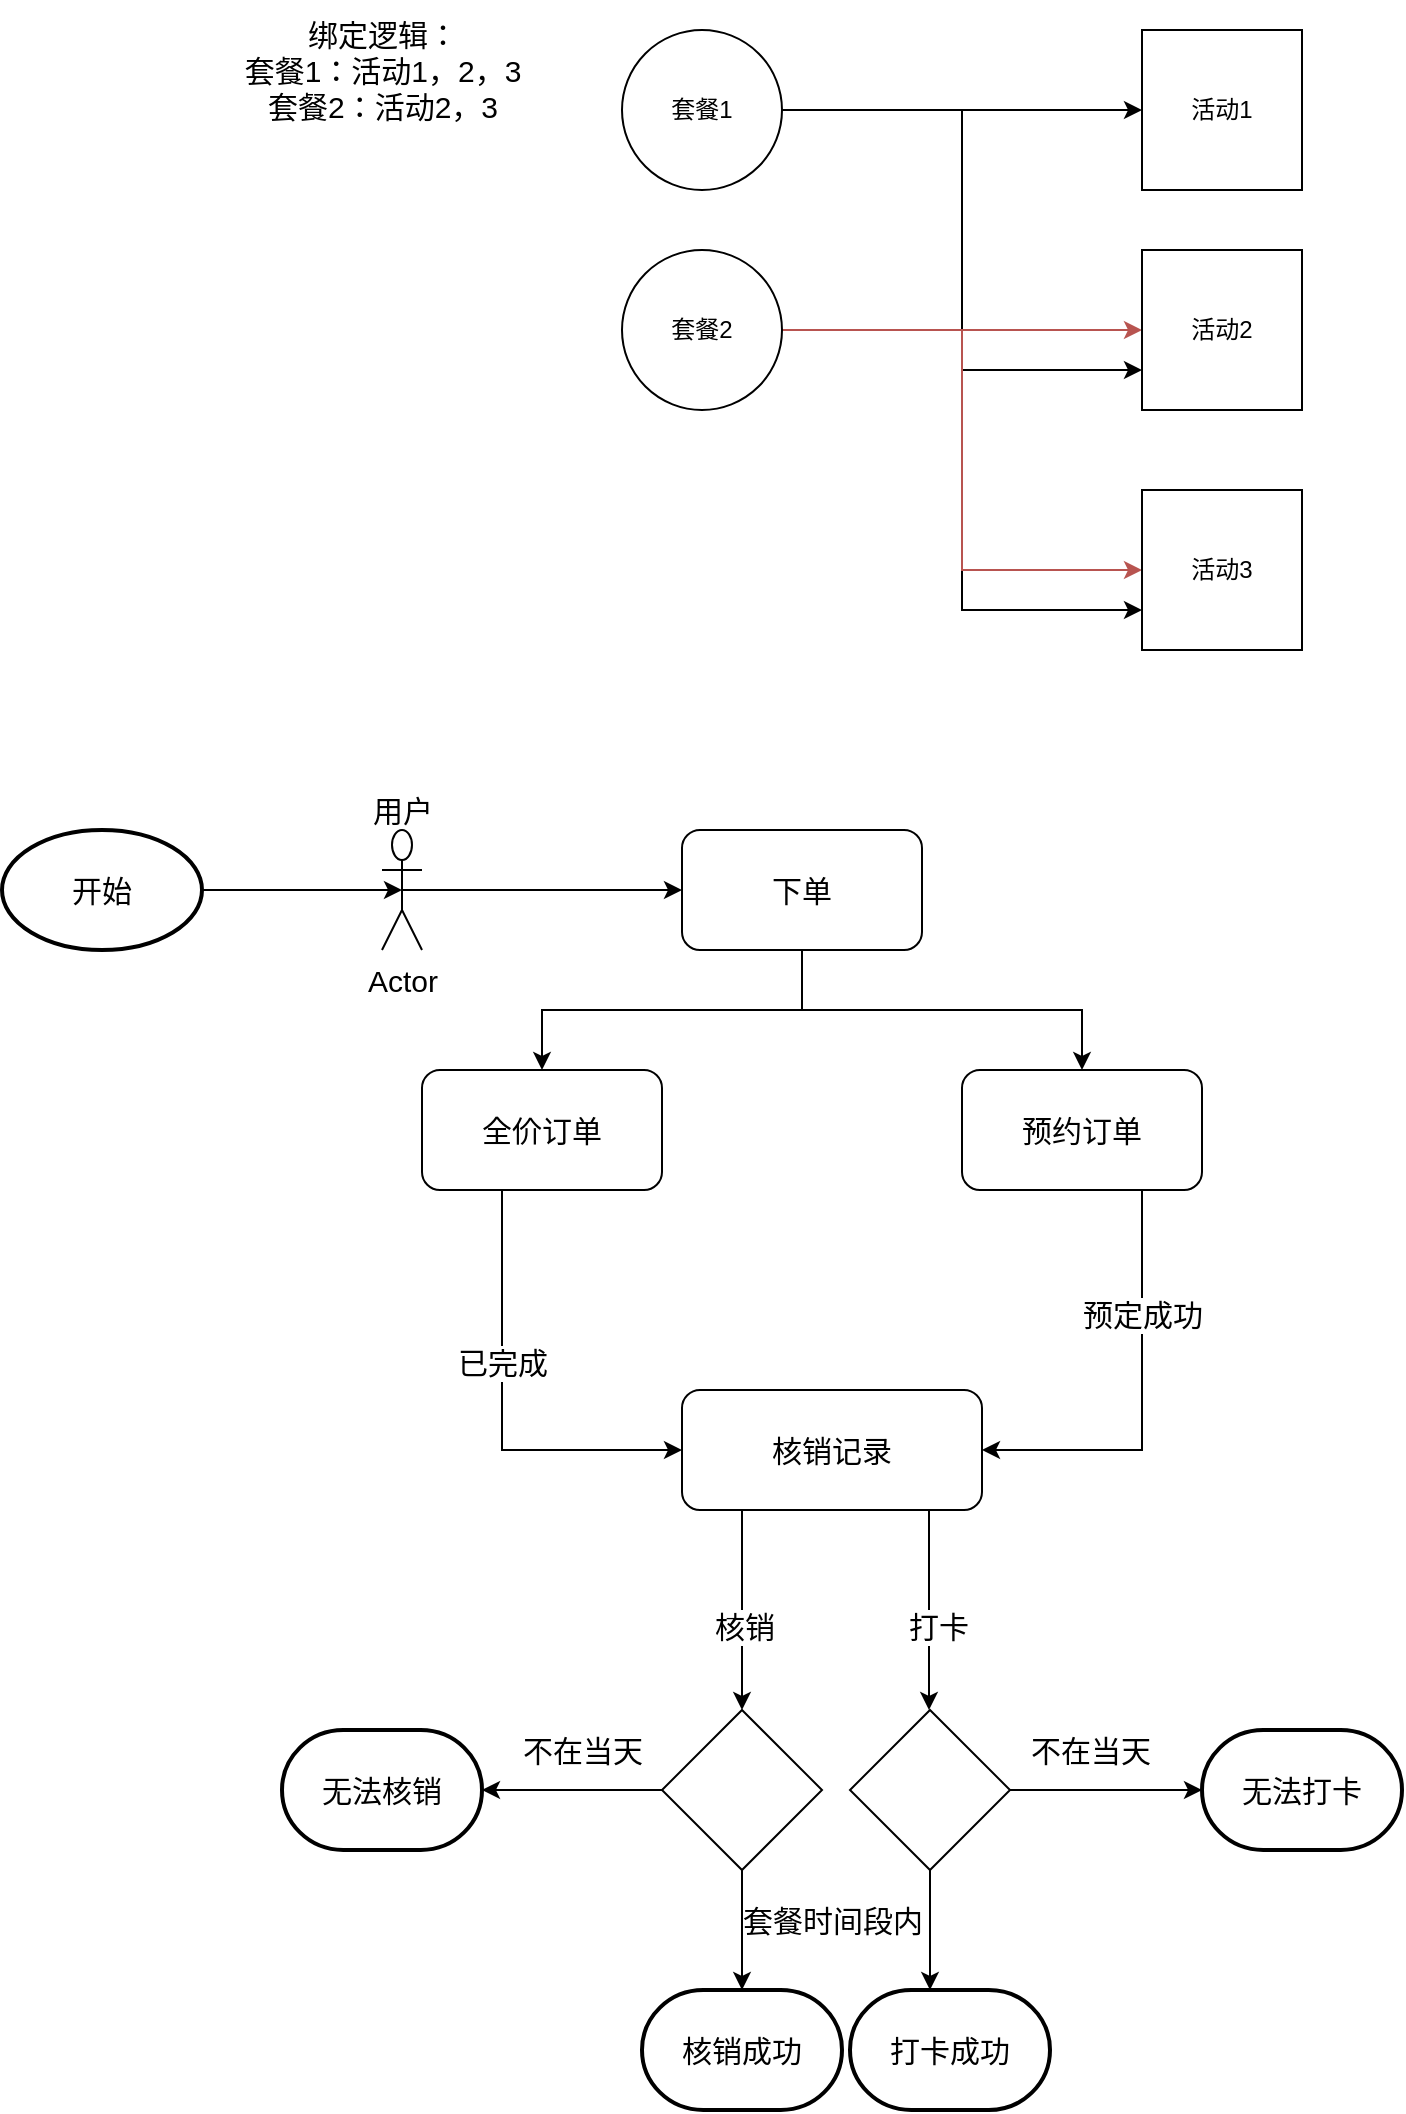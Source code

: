 <mxfile version="20.2.3" type="github">
  <diagram id="BzpOI8MvnMq6wD3kZA_l" name="第 1 页">
    <mxGraphModel dx="2036" dy="685" grid="1" gridSize="10" guides="1" tooltips="1" connect="1" arrows="1" fold="1" page="1" pageScale="1" pageWidth="827" pageHeight="1169" math="0" shadow="0">
      <root>
        <mxCell id="0" />
        <mxCell id="1" parent="0" />
        <mxCell id="pkmIxWvEJpx0Uxizd0hY-11" style="edgeStyle=orthogonalEdgeStyle;rounded=0;orthogonalLoop=1;jettySize=auto;html=1;exitX=1;exitY=0.5;exitDx=0;exitDy=0;entryX=0;entryY=0.5;entryDx=0;entryDy=0;" parent="1" source="pkmIxWvEJpx0Uxizd0hY-1" target="pkmIxWvEJpx0Uxizd0hY-2" edge="1">
          <mxGeometry relative="1" as="geometry" />
        </mxCell>
        <mxCell id="pkmIxWvEJpx0Uxizd0hY-12" style="edgeStyle=orthogonalEdgeStyle;rounded=0;orthogonalLoop=1;jettySize=auto;html=1;exitX=1;exitY=0.5;exitDx=0;exitDy=0;entryX=0;entryY=0.75;entryDx=0;entryDy=0;" parent="1" source="pkmIxWvEJpx0Uxizd0hY-1" target="pkmIxWvEJpx0Uxizd0hY-6" edge="1">
          <mxGeometry relative="1" as="geometry" />
        </mxCell>
        <mxCell id="pkmIxWvEJpx0Uxizd0hY-13" style="edgeStyle=orthogonalEdgeStyle;rounded=0;orthogonalLoop=1;jettySize=auto;html=1;exitX=1;exitY=0.5;exitDx=0;exitDy=0;entryX=0;entryY=0.75;entryDx=0;entryDy=0;" parent="1" source="pkmIxWvEJpx0Uxizd0hY-1" target="pkmIxWvEJpx0Uxizd0hY-7" edge="1">
          <mxGeometry relative="1" as="geometry" />
        </mxCell>
        <mxCell id="pkmIxWvEJpx0Uxizd0hY-1" value="套餐1" style="ellipse;whiteSpace=wrap;html=1;aspect=fixed;" parent="1" vertex="1">
          <mxGeometry x="220" y="160" width="80" height="80" as="geometry" />
        </mxCell>
        <mxCell id="pkmIxWvEJpx0Uxizd0hY-2" value="活动1" style="whiteSpace=wrap;html=1;aspect=fixed;" parent="1" vertex="1">
          <mxGeometry x="480" y="160" width="80" height="80" as="geometry" />
        </mxCell>
        <mxCell id="pkmIxWvEJpx0Uxizd0hY-14" style="edgeStyle=orthogonalEdgeStyle;rounded=0;orthogonalLoop=1;jettySize=auto;html=1;fillColor=#f8cecc;strokeColor=#b85450;entryX=0;entryY=0.5;entryDx=0;entryDy=0;" parent="1" source="pkmIxWvEJpx0Uxizd0hY-4" target="pkmIxWvEJpx0Uxizd0hY-6" edge="1">
          <mxGeometry relative="1" as="geometry">
            <mxPoint x="470" y="330" as="targetPoint" />
          </mxGeometry>
        </mxCell>
        <mxCell id="pkmIxWvEJpx0Uxizd0hY-15" style="edgeStyle=orthogonalEdgeStyle;rounded=0;orthogonalLoop=1;jettySize=auto;html=1;exitX=1;exitY=0.5;exitDx=0;exitDy=0;entryX=0;entryY=0.5;entryDx=0;entryDy=0;fillColor=#f8cecc;strokeColor=#b85450;" parent="1" source="pkmIxWvEJpx0Uxizd0hY-4" target="pkmIxWvEJpx0Uxizd0hY-7" edge="1">
          <mxGeometry relative="1" as="geometry" />
        </mxCell>
        <mxCell id="pkmIxWvEJpx0Uxizd0hY-4" value="套餐2" style="ellipse;whiteSpace=wrap;html=1;aspect=fixed;" parent="1" vertex="1">
          <mxGeometry x="220" y="270" width="80" height="80" as="geometry" />
        </mxCell>
        <mxCell id="pkmIxWvEJpx0Uxizd0hY-6" value="活动2" style="whiteSpace=wrap;html=1;aspect=fixed;" parent="1" vertex="1">
          <mxGeometry x="480" y="270" width="80" height="80" as="geometry" />
        </mxCell>
        <mxCell id="pkmIxWvEJpx0Uxizd0hY-7" value="活动3" style="whiteSpace=wrap;html=1;aspect=fixed;" parent="1" vertex="1">
          <mxGeometry x="480" y="390" width="80" height="80" as="geometry" />
        </mxCell>
        <mxCell id="pkmIxWvEJpx0Uxizd0hY-20" value="绑定逻辑：&lt;br style=&quot;font-size: 15px;&quot;&gt;套餐1：活动1，2，3&lt;br style=&quot;font-size: 15px;&quot;&gt;套餐2：活动2，3" style="text;html=1;align=center;verticalAlign=middle;resizable=0;points=[];autosize=1;strokeColor=none;fillColor=none;fontSize=15;" parent="1" vertex="1">
          <mxGeometry x="20" y="145" width="160" height="70" as="geometry" />
        </mxCell>
        <mxCell id="8bL6prmVqc2omtOCjtlb-4" style="edgeStyle=orthogonalEdgeStyle;rounded=0;orthogonalLoop=1;jettySize=auto;html=1;exitX=0.5;exitY=0.5;exitDx=0;exitDy=0;exitPerimeter=0;entryX=0;entryY=0.5;entryDx=0;entryDy=0;fontSize=15;" edge="1" parent="1" source="8bL6prmVqc2omtOCjtlb-1">
          <mxGeometry relative="1" as="geometry">
            <mxPoint x="250" y="590" as="targetPoint" />
          </mxGeometry>
        </mxCell>
        <mxCell id="8bL6prmVqc2omtOCjtlb-1" value="Actor" style="shape=umlActor;verticalLabelPosition=bottom;verticalAlign=top;html=1;outlineConnect=0;fontSize=15;" vertex="1" parent="1">
          <mxGeometry x="100" y="560" width="20" height="60" as="geometry" />
        </mxCell>
        <mxCell id="8bL6prmVqc2omtOCjtlb-20" style="edgeStyle=orthogonalEdgeStyle;rounded=0;orthogonalLoop=1;jettySize=auto;html=1;exitX=0.5;exitY=1;exitDx=0;exitDy=0;entryX=1;entryY=0.5;entryDx=0;entryDy=0;fontSize=15;" edge="1" parent="1" target="8bL6prmVqc2omtOCjtlb-39">
          <mxGeometry relative="1" as="geometry">
            <mxPoint x="430" y="740" as="sourcePoint" />
            <mxPoint x="370" y="860" as="targetPoint" />
            <Array as="points">
              <mxPoint x="480" y="740" />
              <mxPoint x="480" y="870" />
            </Array>
          </mxGeometry>
        </mxCell>
        <mxCell id="8bL6prmVqc2omtOCjtlb-21" value="预定成功" style="edgeLabel;html=1;align=center;verticalAlign=middle;resizable=0;points=[];fontSize=15;" vertex="1" connectable="0" parent="8bL6prmVqc2omtOCjtlb-20">
          <mxGeometry x="-0.137" relative="1" as="geometry">
            <mxPoint as="offset" />
          </mxGeometry>
        </mxCell>
        <mxCell id="8bL6prmVqc2omtOCjtlb-17" style="edgeStyle=orthogonalEdgeStyle;rounded=0;orthogonalLoop=1;jettySize=auto;html=1;exitX=0.5;exitY=1;exitDx=0;exitDy=0;fontSize=15;entryX=0;entryY=0.5;entryDx=0;entryDy=0;" edge="1" parent="1" target="8bL6prmVqc2omtOCjtlb-39">
          <mxGeometry relative="1" as="geometry">
            <mxPoint x="250" y="860" as="targetPoint" />
            <mxPoint x="190" y="740" as="sourcePoint" />
            <Array as="points">
              <mxPoint x="160" y="740" />
              <mxPoint x="160" y="870" />
            </Array>
          </mxGeometry>
        </mxCell>
        <mxCell id="8bL6prmVqc2omtOCjtlb-19" value="已完成" style="edgeLabel;html=1;align=center;verticalAlign=middle;resizable=0;points=[];fontSize=15;" vertex="1" connectable="0" parent="8bL6prmVqc2omtOCjtlb-17">
          <mxGeometry x="0.041" y="2" relative="1" as="geometry">
            <mxPoint x="-2" y="-14" as="offset" />
          </mxGeometry>
        </mxCell>
        <mxCell id="8bL6prmVqc2omtOCjtlb-22" style="edgeStyle=orthogonalEdgeStyle;rounded=0;orthogonalLoop=1;jettySize=auto;html=1;exitX=0.25;exitY=1;exitDx=0;exitDy=0;fontSize=15;" edge="1" parent="1">
          <mxGeometry relative="1" as="geometry">
            <mxPoint x="280" y="1000" as="targetPoint" />
            <mxPoint x="280" y="890" as="sourcePoint" />
          </mxGeometry>
        </mxCell>
        <mxCell id="8bL6prmVqc2omtOCjtlb-24" value="核销" style="edgeLabel;html=1;align=center;verticalAlign=middle;resizable=0;points=[];fontSize=15;" vertex="1" connectable="0" parent="8bL6prmVqc2omtOCjtlb-22">
          <mxGeometry x="0.23" y="1" relative="1" as="geometry">
            <mxPoint as="offset" />
          </mxGeometry>
        </mxCell>
        <mxCell id="8bL6prmVqc2omtOCjtlb-23" style="edgeStyle=orthogonalEdgeStyle;rounded=0;orthogonalLoop=1;jettySize=auto;html=1;exitX=0.75;exitY=1;exitDx=0;exitDy=0;fontSize=15;" edge="1" parent="1">
          <mxGeometry relative="1" as="geometry">
            <mxPoint x="373.5" y="1000" as="targetPoint" />
            <mxPoint x="373.5" y="890" as="sourcePoint" />
          </mxGeometry>
        </mxCell>
        <mxCell id="8bL6prmVqc2omtOCjtlb-25" value="打卡" style="edgeLabel;html=1;align=center;verticalAlign=middle;resizable=0;points=[];fontSize=15;" vertex="1" connectable="0" parent="8bL6prmVqc2omtOCjtlb-23">
          <mxGeometry x="0.23" y="4" relative="1" as="geometry">
            <mxPoint as="offset" />
          </mxGeometry>
        </mxCell>
        <mxCell id="8bL6prmVqc2omtOCjtlb-27" style="edgeStyle=orthogonalEdgeStyle;rounded=0;orthogonalLoop=1;jettySize=auto;html=1;exitX=1;exitY=0.5;exitDx=0;exitDy=0;exitPerimeter=0;entryX=0.5;entryY=0.5;entryDx=0;entryDy=0;entryPerimeter=0;fontSize=15;" edge="1" parent="1" source="8bL6prmVqc2omtOCjtlb-26" target="8bL6prmVqc2omtOCjtlb-1">
          <mxGeometry relative="1" as="geometry" />
        </mxCell>
        <mxCell id="8bL6prmVqc2omtOCjtlb-26" value="开始" style="strokeWidth=2;html=1;shape=mxgraph.flowchart.start_1;whiteSpace=wrap;fontSize=15;" vertex="1" parent="1">
          <mxGeometry x="-90" y="560" width="100" height="60" as="geometry" />
        </mxCell>
        <mxCell id="8bL6prmVqc2omtOCjtlb-30" value="用户" style="text;html=1;align=center;verticalAlign=middle;resizable=0;points=[];autosize=1;strokeColor=none;fillColor=none;fontSize=15;" vertex="1" parent="1">
          <mxGeometry x="85" y="535" width="50" height="30" as="geometry" />
        </mxCell>
        <mxCell id="8bL6prmVqc2omtOCjtlb-37" style="edgeStyle=orthogonalEdgeStyle;rounded=0;orthogonalLoop=1;jettySize=auto;html=1;exitX=0.5;exitY=1;exitDx=0;exitDy=0;entryX=0.5;entryY=0;entryDx=0;entryDy=0;fontSize=15;" edge="1" parent="1" source="8bL6prmVqc2omtOCjtlb-33" target="8bL6prmVqc2omtOCjtlb-35">
          <mxGeometry relative="1" as="geometry" />
        </mxCell>
        <mxCell id="8bL6prmVqc2omtOCjtlb-38" style="edgeStyle=orthogonalEdgeStyle;rounded=0;orthogonalLoop=1;jettySize=auto;html=1;exitX=0.5;exitY=1;exitDx=0;exitDy=0;entryX=0.5;entryY=0;entryDx=0;entryDy=0;fontSize=15;" edge="1" parent="1" source="8bL6prmVqc2omtOCjtlb-33" target="8bL6prmVqc2omtOCjtlb-34">
          <mxGeometry relative="1" as="geometry" />
        </mxCell>
        <mxCell id="8bL6prmVqc2omtOCjtlb-33" value="&lt;font style=&quot;vertical-align: inherit;&quot;&gt;&lt;font style=&quot;vertical-align: inherit;&quot;&gt;下单&lt;/font&gt;&lt;/font&gt;" style="rounded=1;whiteSpace=wrap;html=1;fontSize=15;" vertex="1" parent="1">
          <mxGeometry x="250" y="560" width="120" height="60" as="geometry" />
        </mxCell>
        <mxCell id="8bL6prmVqc2omtOCjtlb-34" value="&lt;font style=&quot;vertical-align: inherit;&quot;&gt;&lt;font style=&quot;vertical-align: inherit;&quot;&gt;&lt;font style=&quot;vertical-align: inherit;&quot;&gt;&lt;font style=&quot;vertical-align: inherit;&quot;&gt;预约订单&lt;/font&gt;&lt;/font&gt;&lt;/font&gt;&lt;/font&gt;" style="rounded=1;whiteSpace=wrap;html=1;fontSize=15;" vertex="1" parent="1">
          <mxGeometry x="390" y="680" width="120" height="60" as="geometry" />
        </mxCell>
        <mxCell id="8bL6prmVqc2omtOCjtlb-35" value="&lt;font style=&quot;vertical-align: inherit;&quot;&gt;&lt;font style=&quot;vertical-align: inherit;&quot;&gt;&lt;font style=&quot;vertical-align: inherit;&quot;&gt;&lt;font style=&quot;vertical-align: inherit;&quot;&gt;&lt;font style=&quot;vertical-align: inherit;&quot;&gt;&lt;font style=&quot;vertical-align: inherit;&quot;&gt;全价订单&lt;/font&gt;&lt;/font&gt;&lt;/font&gt;&lt;/font&gt;&lt;/font&gt;&lt;/font&gt;" style="rounded=1;whiteSpace=wrap;html=1;fontSize=15;" vertex="1" parent="1">
          <mxGeometry x="120" y="680" width="120" height="60" as="geometry" />
        </mxCell>
        <mxCell id="8bL6prmVqc2omtOCjtlb-39" value="&lt;font style=&quot;vertical-align: inherit;&quot;&gt;&lt;font style=&quot;vertical-align: inherit;&quot;&gt;&lt;font style=&quot;vertical-align: inherit;&quot;&gt;&lt;font style=&quot;vertical-align: inherit;&quot;&gt;&lt;font style=&quot;vertical-align: inherit;&quot;&gt;&lt;font style=&quot;vertical-align: inherit;&quot;&gt;&lt;font style=&quot;vertical-align: inherit;&quot;&gt;&lt;font style=&quot;vertical-align: inherit;&quot;&gt;核销记录&lt;/font&gt;&lt;/font&gt;&lt;/font&gt;&lt;/font&gt;&lt;/font&gt;&lt;/font&gt;&lt;/font&gt;&lt;/font&gt;" style="rounded=1;whiteSpace=wrap;html=1;fontSize=15;" vertex="1" parent="1">
          <mxGeometry x="250" y="840" width="150" height="60" as="geometry" />
        </mxCell>
        <mxCell id="8bL6prmVqc2omtOCjtlb-41" style="edgeStyle=orthogonalEdgeStyle;rounded=0;orthogonalLoop=1;jettySize=auto;html=1;exitX=0;exitY=0.5;exitDx=0;exitDy=0;fontSize=15;" edge="1" parent="1" source="8bL6prmVqc2omtOCjtlb-40">
          <mxGeometry relative="1" as="geometry">
            <mxPoint x="150" y="1040" as="targetPoint" />
          </mxGeometry>
        </mxCell>
        <mxCell id="8bL6prmVqc2omtOCjtlb-44" style="edgeStyle=orthogonalEdgeStyle;rounded=0;orthogonalLoop=1;jettySize=auto;html=1;exitX=0.5;exitY=1;exitDx=0;exitDy=0;fontSize=15;" edge="1" parent="1" source="8bL6prmVqc2omtOCjtlb-40">
          <mxGeometry relative="1" as="geometry">
            <mxPoint x="280" y="1140" as="targetPoint" />
          </mxGeometry>
        </mxCell>
        <mxCell id="8bL6prmVqc2omtOCjtlb-40" value="" style="rhombus;whiteSpace=wrap;html=1;fontSize=15;" vertex="1" parent="1">
          <mxGeometry x="240" y="1000" width="80" height="80" as="geometry" />
        </mxCell>
        <mxCell id="8bL6prmVqc2omtOCjtlb-42" value="&lt;font style=&quot;vertical-align: inherit;&quot;&gt;&lt;font style=&quot;vertical-align: inherit;&quot;&gt;&lt;font style=&quot;vertical-align: inherit;&quot;&gt;&lt;font style=&quot;vertical-align: inherit;&quot;&gt;不在当天&lt;/font&gt;&lt;/font&gt;&lt;/font&gt;&lt;/font&gt;" style="text;html=1;align=center;verticalAlign=middle;resizable=0;points=[];autosize=1;strokeColor=none;fillColor=none;fontSize=15;" vertex="1" parent="1">
          <mxGeometry x="160" y="1005" width="80" height="30" as="geometry" />
        </mxCell>
        <mxCell id="8bL6prmVqc2omtOCjtlb-43" value="&lt;font style=&quot;vertical-align: inherit;&quot;&gt;&lt;font style=&quot;vertical-align: inherit;&quot;&gt;无法核销&lt;/font&gt;&lt;/font&gt;" style="strokeWidth=2;html=1;shape=mxgraph.flowchart.terminator;whiteSpace=wrap;fontSize=15;" vertex="1" parent="1">
          <mxGeometry x="50" y="1010" width="100" height="60" as="geometry" />
        </mxCell>
        <mxCell id="8bL6prmVqc2omtOCjtlb-45" value="&lt;font style=&quot;vertical-align: inherit;&quot;&gt;&lt;font style=&quot;vertical-align: inherit;&quot;&gt;核销成功&lt;/font&gt;&lt;/font&gt;" style="strokeWidth=2;html=1;shape=mxgraph.flowchart.terminator;whiteSpace=wrap;fontSize=15;" vertex="1" parent="1">
          <mxGeometry x="230" y="1140" width="100" height="60" as="geometry" />
        </mxCell>
        <mxCell id="8bL6prmVqc2omtOCjtlb-46" value="&lt;font style=&quot;vertical-align: inherit;&quot;&gt;&lt;font style=&quot;vertical-align: inherit;&quot;&gt;套餐时间段内&lt;/font&gt;&lt;/font&gt;" style="text;html=1;align=center;verticalAlign=middle;resizable=0;points=[];autosize=1;strokeColor=none;fillColor=none;fontSize=15;" vertex="1" parent="1">
          <mxGeometry x="270" y="1090" width="110" height="30" as="geometry" />
        </mxCell>
        <mxCell id="8bL6prmVqc2omtOCjtlb-50" style="edgeStyle=orthogonalEdgeStyle;rounded=0;orthogonalLoop=1;jettySize=auto;html=1;exitX=0.5;exitY=1;exitDx=0;exitDy=0;fontSize=15;" edge="1" parent="1" source="8bL6prmVqc2omtOCjtlb-48">
          <mxGeometry relative="1" as="geometry">
            <mxPoint x="374" y="1140" as="targetPoint" />
          </mxGeometry>
        </mxCell>
        <mxCell id="8bL6prmVqc2omtOCjtlb-52" style="edgeStyle=orthogonalEdgeStyle;rounded=0;orthogonalLoop=1;jettySize=auto;html=1;exitX=1;exitY=0.5;exitDx=0;exitDy=0;fontSize=15;" edge="1" parent="1" source="8bL6prmVqc2omtOCjtlb-48">
          <mxGeometry relative="1" as="geometry">
            <mxPoint x="510" y="1040" as="targetPoint" />
          </mxGeometry>
        </mxCell>
        <mxCell id="8bL6prmVqc2omtOCjtlb-48" value="" style="rhombus;whiteSpace=wrap;html=1;fontSize=15;" vertex="1" parent="1">
          <mxGeometry x="334" y="1000" width="80" height="80" as="geometry" />
        </mxCell>
        <mxCell id="8bL6prmVqc2omtOCjtlb-51" value="&lt;font style=&quot;vertical-align: inherit;&quot;&gt;&lt;font style=&quot;vertical-align: inherit;&quot;&gt;打卡成功&lt;/font&gt;&lt;/font&gt;" style="strokeWidth=2;html=1;shape=mxgraph.flowchart.terminator;whiteSpace=wrap;fontSize=15;" vertex="1" parent="1">
          <mxGeometry x="334" y="1140" width="100" height="60" as="geometry" />
        </mxCell>
        <mxCell id="8bL6prmVqc2omtOCjtlb-53" value="&lt;font style=&quot;vertical-align: inherit;&quot;&gt;&lt;font style=&quot;vertical-align: inherit;&quot;&gt;不在当天&lt;/font&gt;&lt;/font&gt;" style="text;html=1;align=center;verticalAlign=middle;resizable=0;points=[];autosize=1;strokeColor=none;fillColor=none;fontSize=15;" vertex="1" parent="1">
          <mxGeometry x="414" y="1005" width="80" height="30" as="geometry" />
        </mxCell>
        <mxCell id="8bL6prmVqc2omtOCjtlb-54" value="&lt;font style=&quot;vertical-align: inherit;&quot;&gt;&lt;font style=&quot;vertical-align: inherit;&quot;&gt;&lt;font style=&quot;vertical-align: inherit;&quot;&gt;&lt;font style=&quot;vertical-align: inherit;&quot;&gt;&lt;font style=&quot;vertical-align: inherit;&quot;&gt;&lt;font style=&quot;vertical-align: inherit;&quot;&gt;&lt;font style=&quot;vertical-align: inherit;&quot;&gt;&lt;font style=&quot;vertical-align: inherit;&quot;&gt;无法打卡&lt;/font&gt;&lt;/font&gt;&lt;/font&gt;&lt;/font&gt;&lt;/font&gt;&lt;/font&gt;&lt;/font&gt;&lt;/font&gt;" style="strokeWidth=2;html=1;shape=mxgraph.flowchart.terminator;whiteSpace=wrap;fontSize=15;" vertex="1" parent="1">
          <mxGeometry x="510" y="1010" width="100" height="60" as="geometry" />
        </mxCell>
      </root>
    </mxGraphModel>
  </diagram>
</mxfile>
